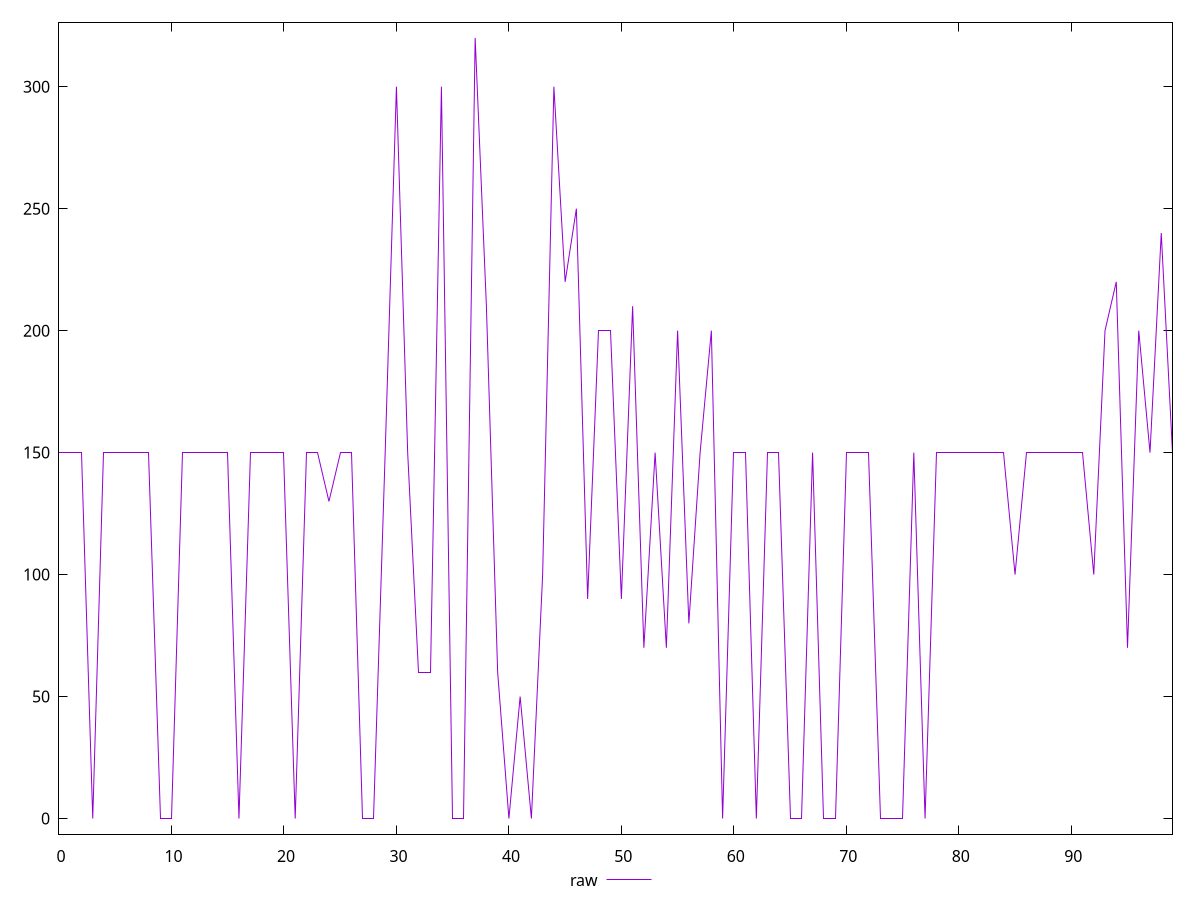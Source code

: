 reset

$raw <<EOF
0 150
1 150
2 150
3 0
4 150
5 150
6 150
7 150
8 150
9 0
10 0
11 150
12 150
13 150
14 150
15 150
16 0
17 150
18 150
19 150
20 150
21 0
22 150
23 150
24 130
25 150
26 150
27 0
28 0
29 150
30 300
31 150
32 60
33 60
34 300
35 0
36 0
37 320
38 210
39 60
40 0
41 50
42 0
43 100
44 300
45 220
46 250
47 90
48 200
49 200
50 90
51 210
52 70
53 150
54 70
55 200
56 80
57 150
58 200
59 0
60 150
61 150
62 0
63 150
64 150
65 0
66 0
67 150
68 0
69 0
70 150
71 150
72 150
73 0
74 0
75 0
76 150
77 0
78 150
79 150
80 150
81 150
82 150
83 150
84 150
85 100
86 150
87 150
88 150
89 150
90 150
91 150
92 100
93 200
94 220
95 70
96 200
97 150
98 240
99 150
EOF

set key outside below
set xrange [0:99]
set yrange [-6.4:326.4]
set trange [-6.4:326.4]
set terminal svg size 640, 500 enhanced background rgb 'white'
set output "reprap/unused-css-rules/samples/pages+cached+noexternal/raw/values.svg"

plot $raw title "raw" with line

reset
